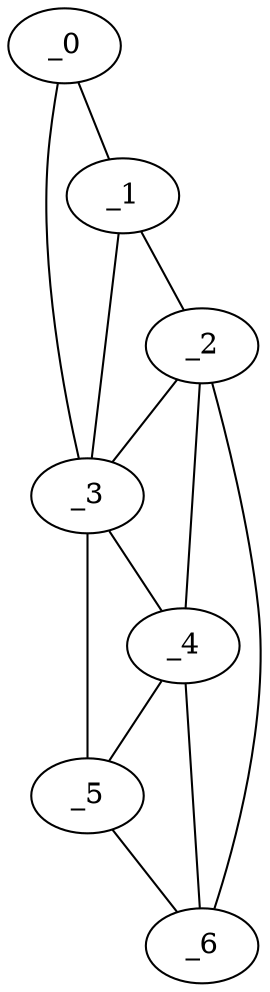 graph "obj94__355.gxl" {
	_0	 [x=44,
		y=43];
	_1	 [x=55,
		y=44];
	_0 -- _1	 [valence=1];
	_3	 [x=65,
		y=80];
	_0 -- _3	 [valence=1];
	_2	 [x=64,
		y=47];
	_1 -- _2	 [valence=1];
	_1 -- _3	 [valence=1];
	_2 -- _3	 [valence=2];
	_4	 [x=78,
		y=63];
	_2 -- _4	 [valence=2];
	_6	 [x=98,
		y=65];
	_2 -- _6	 [valence=1];
	_3 -- _4	 [valence=1];
	_5	 [x=85,
		y=72];
	_3 -- _5	 [valence=1];
	_4 -- _5	 [valence=2];
	_4 -- _6	 [valence=1];
	_5 -- _6	 [valence=1];
}
